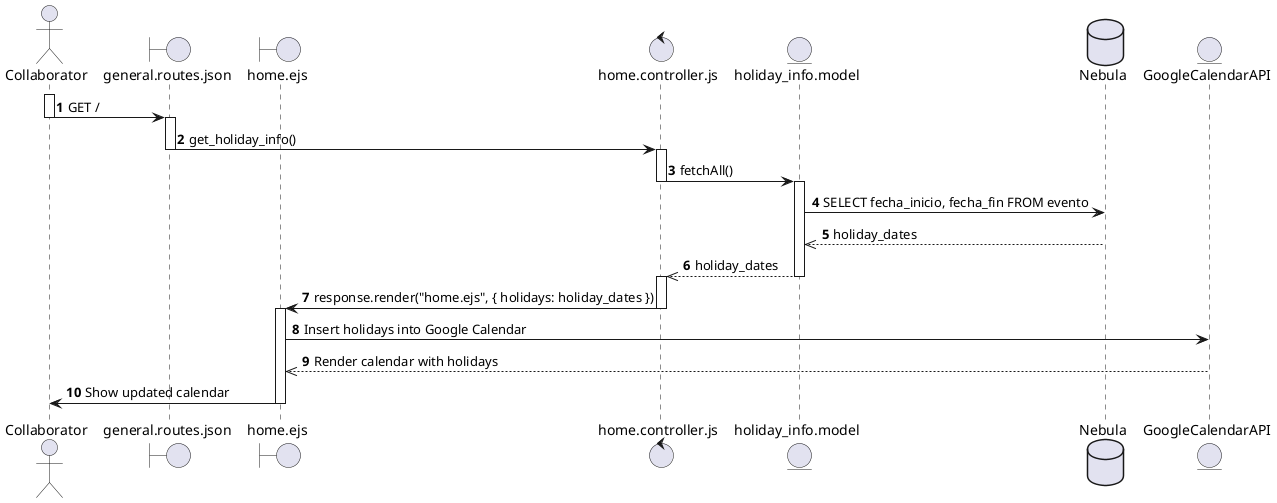 @startuml REQ_7
autonumber
actor Collaborator as C 
boundary general.routes.json as Route
boundary home.ejs as home
control home.controller.js as HController
entity holiday_info.model as HModel
database Nebula as db
entity GoogleCalendarAPI as GoogleAPI

' --- Consultar días feriados desde la BD ---
activate C
C -> Route : GET /
deactivate C 

activate Route
Route -> HController : get_holiday_info()
deactivate Route

activate HController
HController -> HModel : fetchAll()
deactivate HController

activate HModel 
HModel -> db : SELECT fecha_inicio, fecha_fin FROM evento
db -->> HModel : holiday_dates
HModel -->> HController : holiday_dates
deactivate HModel

activate HController
HController -> home : response.render("home.ejs", { holidays: holiday_dates })
deactivate HController

' --- Mostrar datos en Google Calendar (Frontend) ---
activate home
home -> GoogleAPI : Insert holidays into Google Calendar 
GoogleAPI -->> home : Render calendar with holidays
home -> C : Show updated calendar
deactivate home

@enduml
